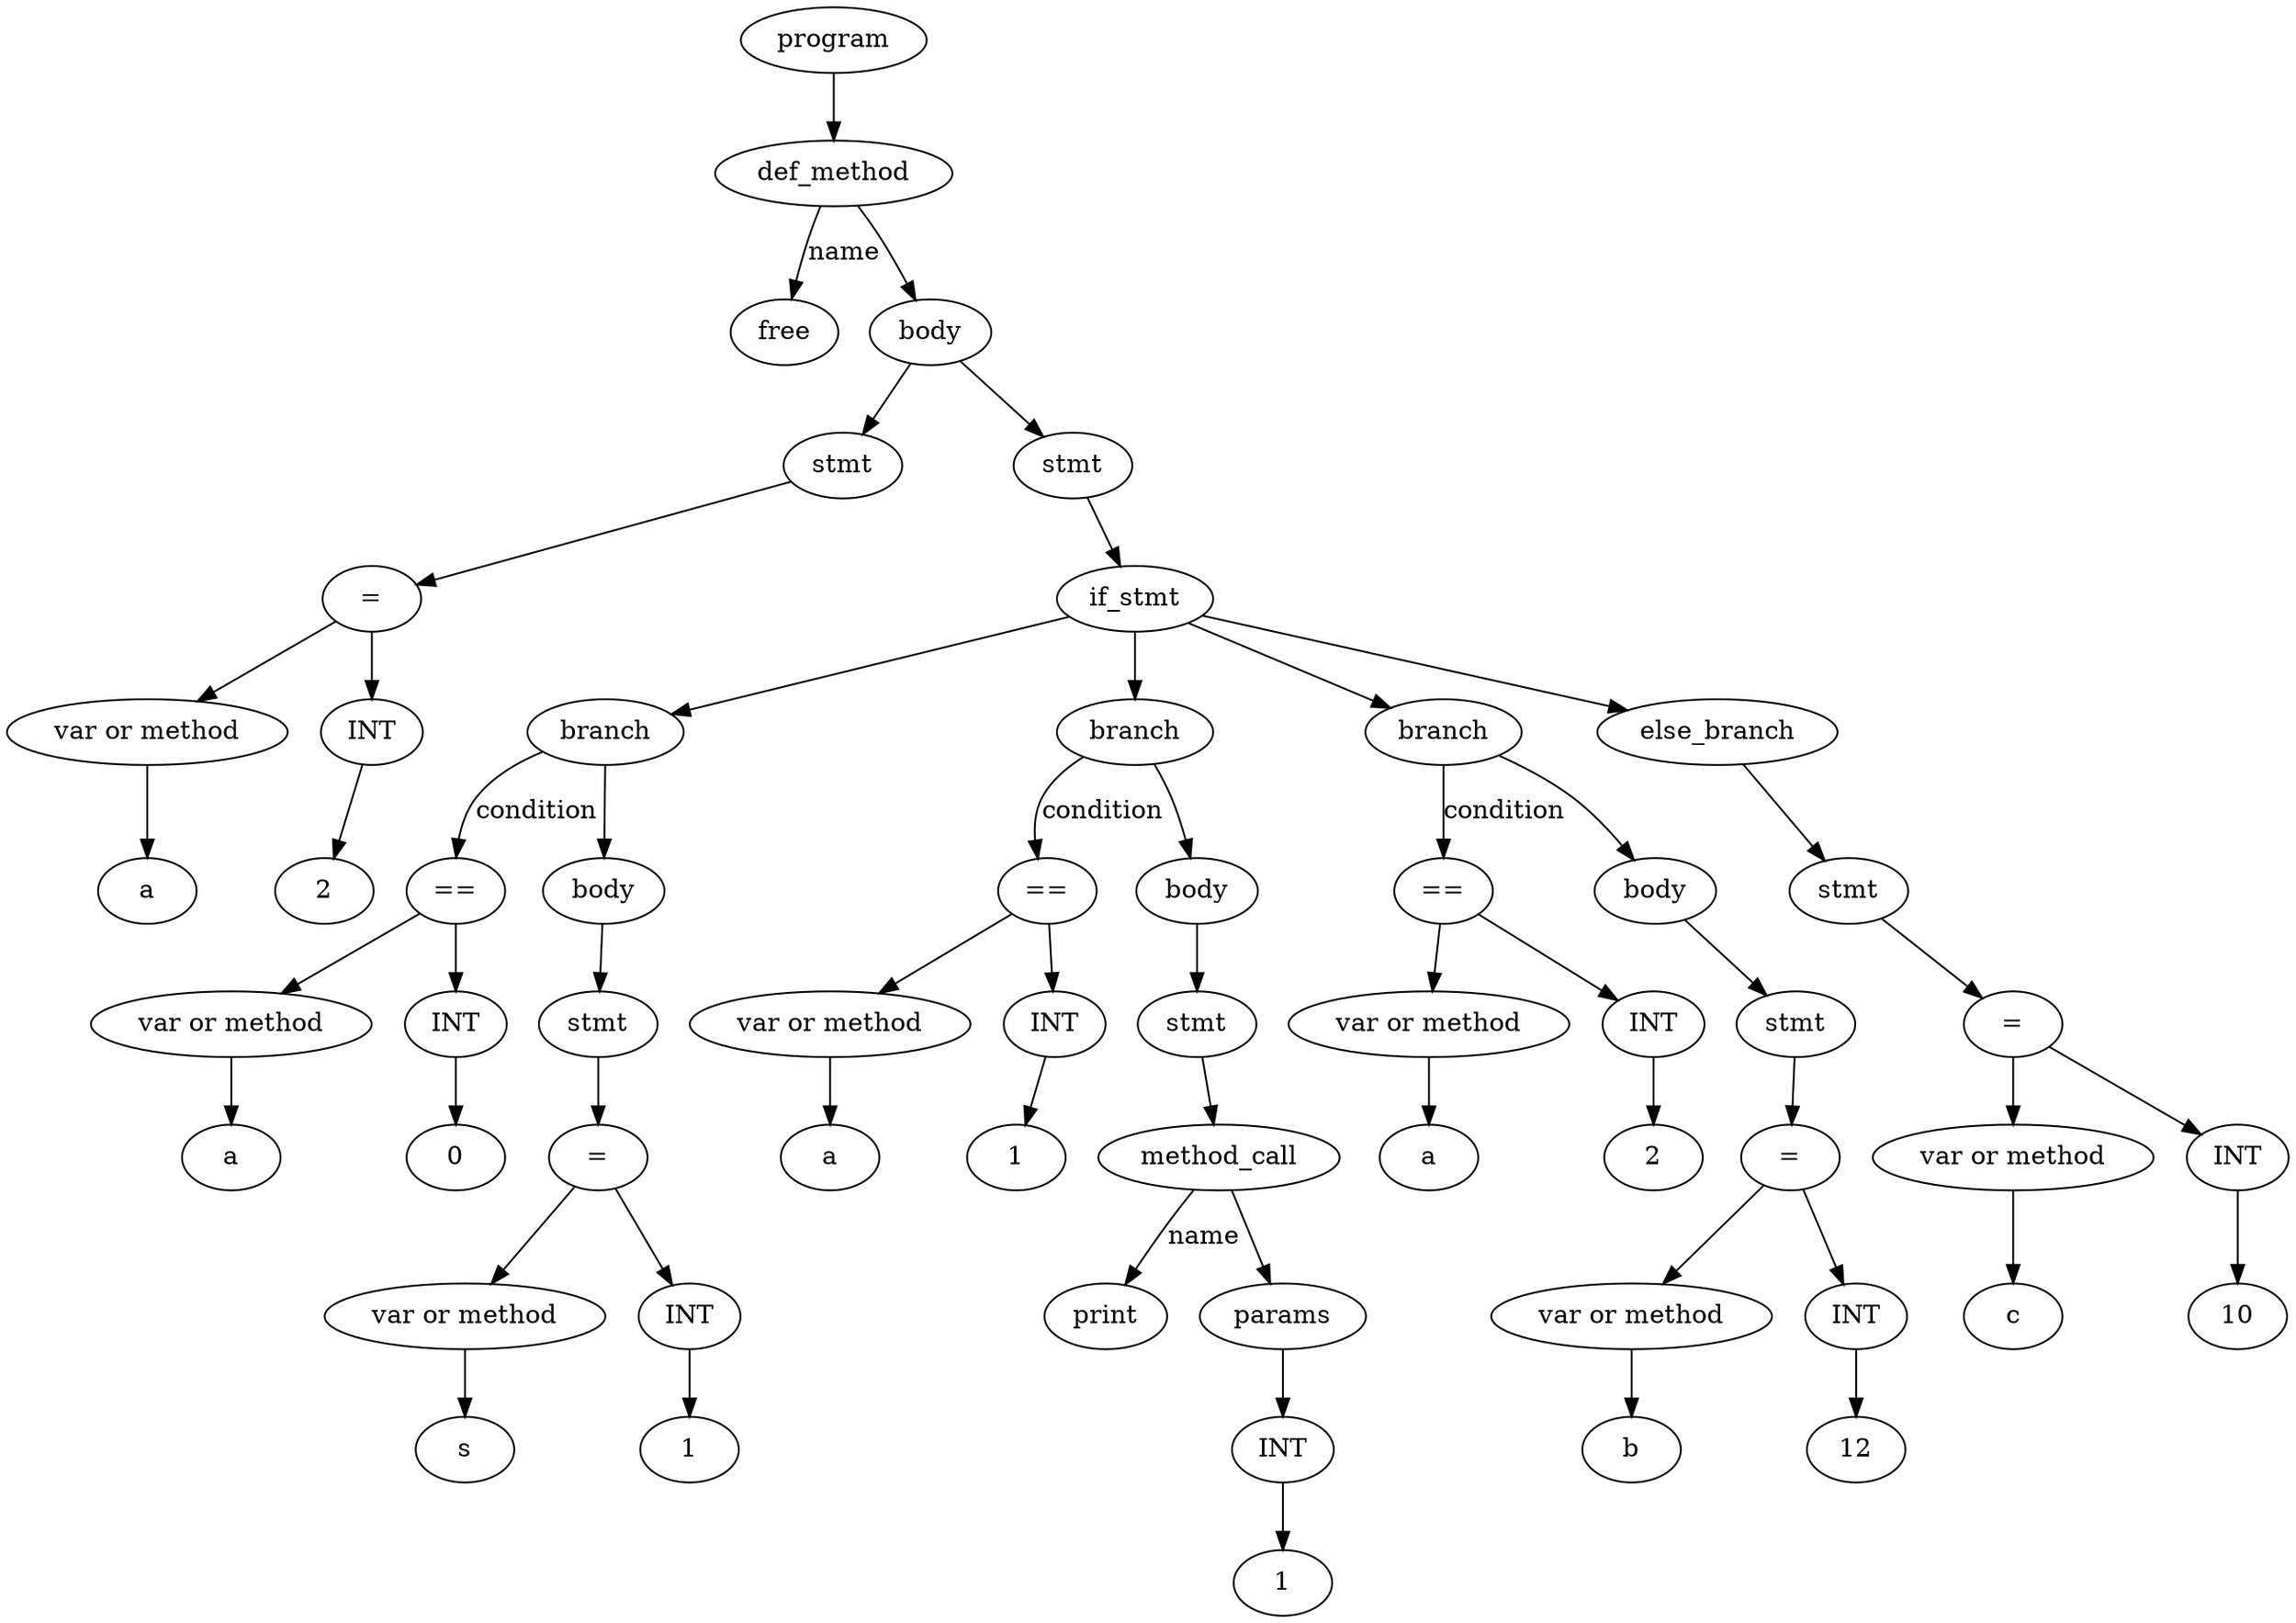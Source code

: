 digraph G {
Id0000000000a1aca0 [label="program"]
Id0000000000a1ac20 [label="def_method"]
IdName0000000000a1ac20 [label="free"]
Id0000000000a1ac20->IdName0000000000a1ac20 [label = "name"]
Id0000000000a116a0 [label="body"]
Id0000000000a11650 [label="stmt"]
Id0000000000a11610 [label="="]
Id0000000000a11590 [label="var or method"]
IdVal0000000000a11590 [label="a"]
Id0000000000a11590->IdVal0000000000a11590
Id0000000000a115d0 [label="INT"]
IdVal0000000000a115d0 [label="2"]
Id0000000000a115d0->IdVal0000000000a115d0
Id0000000000a11610->Id0000000000a11590
Id0000000000a11610->Id0000000000a115d0
Id0000000000a11650->Id0000000000a11610
Id0000000000a116a0->Id0000000000a11650
Id0000000000a1abd0 [label="stmt"]
Id0000000000a1abb0 [label="if_stmt"]
Id0000000000a118f0 [label="branch"]
Id0000000000a11760 [label="=="]
Id0000000000a116e0 [label="var or method"]
IdVal0000000000a116e0 [label="a"]
Id0000000000a116e0->IdVal0000000000a116e0
Id0000000000a11720 [label="INT"]
IdVal0000000000a11720 [label="0"]
Id0000000000a11720->IdVal0000000000a11720
Id0000000000a11760->Id0000000000a116e0
Id0000000000a11760->Id0000000000a11720
Id0000000000a118f0->Id0000000000a11760  [label="condition"]
IdBody0000000000a118f0 [label="body"]
Id0000000000a11880 [label="stmt"]
Id0000000000a11840 [label="="]
Id0000000000a117c0 [label="var or method"]
IdVal0000000000a117c0 [label="s"]
Id0000000000a117c0->IdVal0000000000a117c0
Id0000000000a11800 [label="INT"]
IdVal0000000000a11800 [label="1"]
Id0000000000a11800->IdVal0000000000a11800
Id0000000000a11840->Id0000000000a117c0
Id0000000000a11840->Id0000000000a11800
Id0000000000a11880->Id0000000000a11840
IdBody0000000000a118f0->Id0000000000a11880
Id0000000000a118f0->IdBody0000000000a118f0
Id0000000000a1abb0->Id0000000000a118f0
Id0000000000a11b20 [label="branch"]
Id0000000000a119b0 [label="=="]
Id0000000000a11930 [label="var or method"]
IdVal0000000000a11930 [label="a"]
Id0000000000a11930->IdVal0000000000a11930
Id0000000000a11970 [label="INT"]
IdVal0000000000a11970 [label="1"]
Id0000000000a11970->IdVal0000000000a11970
Id0000000000a119b0->Id0000000000a11930
Id0000000000a119b0->Id0000000000a11970
Id0000000000a11b20->Id0000000000a119b0  [label="condition"]
IdBody0000000000a11b20 [label="body"]
Id0000000000a11ab0 [label="stmt"]
Id0000000000a11a70 [label="method_call"]
IdMethodNameVal0000000000a11a70 [label="print"]
Id0000000000a11a70->IdMethodNameVal0000000000a11a70 [label="name"]
Id0000000000a11a50 [label="params"]
Id0000000000a11a70->Id0000000000a11a50
Id0000000000a11a10 [label="INT"]
IdVal0000000000a11a10 [label="1"]
Id0000000000a11a10->IdVal0000000000a11a10
Id0000000000a11a50->Id0000000000a11a10
Id0000000000a11ab0->Id0000000000a11a70
IdBody0000000000a11b20->Id0000000000a11ab0
Id0000000000a11b20->IdBody0000000000a11b20
Id0000000000a1abb0->Id0000000000a11b20
Id0000000000a1ab00 [label="branch"]
Id0000000000a19e40 [label="=="]
Id0000000000a11b80 [label="var or method"]
IdVal0000000000a11b80 [label="a"]
Id0000000000a11b80->IdVal0000000000a11b80
Id0000000000a19e00 [label="INT"]
IdVal0000000000a19e00 [label="2"]
Id0000000000a19e00->IdVal0000000000a19e00
Id0000000000a19e40->Id0000000000a11b80
Id0000000000a19e40->Id0000000000a19e00
Id0000000000a1ab00->Id0000000000a19e40  [label="condition"]
IdBody0000000000a1ab00 [label="body"]
Id0000000000a1aa90 [label="stmt"]
Id0000000000a1a2d0 [label="="]
Id0000000000a19fd0 [label="var or method"]
IdVal0000000000a19fd0 [label="b"]
Id0000000000a19fd0->IdVal0000000000a19fd0
Id0000000000a1a090 [label="INT"]
IdVal0000000000a1a090 [label="12"]
Id0000000000a1a090->IdVal0000000000a1a090
Id0000000000a1a2d0->Id0000000000a19fd0
Id0000000000a1a2d0->Id0000000000a1a090
Id0000000000a1aa90->Id0000000000a1a2d0
IdBody0000000000a1ab00->Id0000000000a1aa90
Id0000000000a1ab00->IdBody0000000000a1ab00
Id0000000000a1abb0->Id0000000000a1ab00
IdElse0000000000a1ab90 [label="else_branch"]
Id0000000000a1ab40 [label="stmt"]
Id0000000000a1a190 [label="="]
Id0000000000a1a1d0 [label="var or method"]
IdVal0000000000a1a1d0 [label="c"]
Id0000000000a1a1d0->IdVal0000000000a1a1d0
Id0000000000a19f10 [label="INT"]
IdVal0000000000a19f10 [label="10"]
Id0000000000a19f10->IdVal0000000000a19f10
Id0000000000a1a190->Id0000000000a1a1d0
Id0000000000a1a190->Id0000000000a19f10
Id0000000000a1ab40->Id0000000000a1a190
IdElse0000000000a1ab90->Id0000000000a1ab40
Id0000000000a1abb0->IdElse0000000000a1ab90
Id0000000000a1abd0->Id0000000000a1abb0
Id0000000000a116a0->Id0000000000a1abd0
Id0000000000a1ac20->Id0000000000a116a0
Id0000000000a1aca0->Id0000000000a1ac20
}